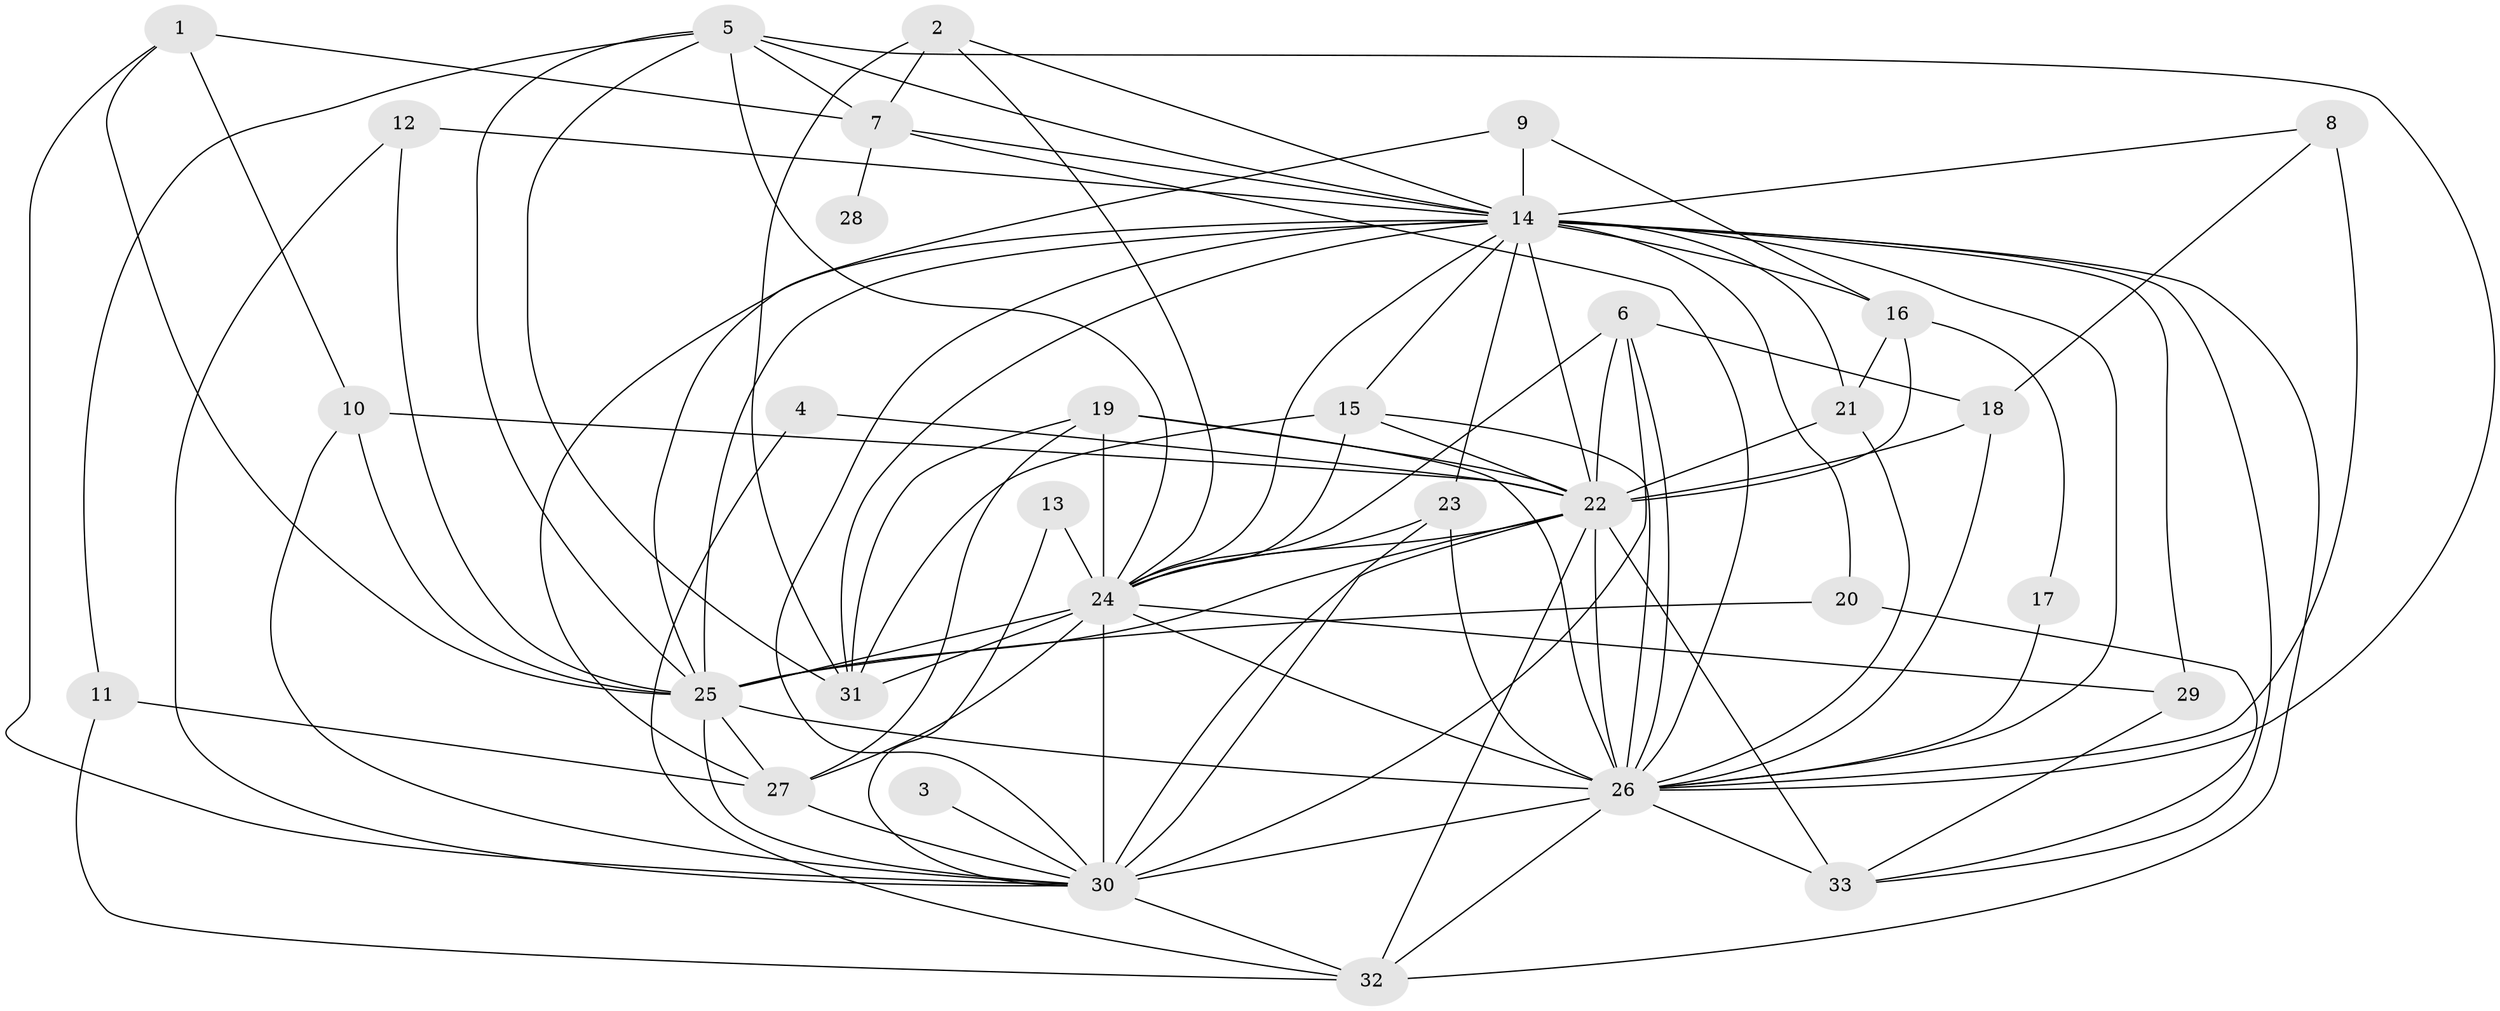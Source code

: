 // original degree distribution, {24: 0.037383177570093455, 19: 0.009345794392523364, 16: 0.018691588785046728, 13: 0.009345794392523364, 20: 0.009345794392523364, 28: 0.009345794392523364, 5: 0.06542056074766354, 3: 0.2336448598130841, 6: 0.028037383177570093, 4: 0.056074766355140186, 8: 0.009345794392523364, 2: 0.514018691588785}
// Generated by graph-tools (version 1.1) at 2025/36/03/04/25 23:36:24]
// undirected, 33 vertices, 100 edges
graph export_dot {
  node [color=gray90,style=filled];
  1;
  2;
  3;
  4;
  5;
  6;
  7;
  8;
  9;
  10;
  11;
  12;
  13;
  14;
  15;
  16;
  17;
  18;
  19;
  20;
  21;
  22;
  23;
  24;
  25;
  26;
  27;
  28;
  29;
  30;
  31;
  32;
  33;
  1 -- 7 [weight=1.0];
  1 -- 10 [weight=1.0];
  1 -- 25 [weight=1.0];
  1 -- 30 [weight=1.0];
  2 -- 7 [weight=1.0];
  2 -- 14 [weight=1.0];
  2 -- 24 [weight=1.0];
  2 -- 31 [weight=1.0];
  3 -- 30 [weight=1.0];
  4 -- 22 [weight=1.0];
  4 -- 32 [weight=1.0];
  5 -- 7 [weight=1.0];
  5 -- 11 [weight=1.0];
  5 -- 14 [weight=1.0];
  5 -- 24 [weight=1.0];
  5 -- 25 [weight=1.0];
  5 -- 26 [weight=1.0];
  5 -- 31 [weight=1.0];
  6 -- 18 [weight=1.0];
  6 -- 22 [weight=1.0];
  6 -- 24 [weight=1.0];
  6 -- 26 [weight=1.0];
  6 -- 30 [weight=1.0];
  7 -- 14 [weight=1.0];
  7 -- 26 [weight=1.0];
  7 -- 28 [weight=1.0];
  8 -- 14 [weight=1.0];
  8 -- 18 [weight=1.0];
  8 -- 26 [weight=2.0];
  9 -- 14 [weight=2.0];
  9 -- 16 [weight=1.0];
  9 -- 25 [weight=1.0];
  10 -- 22 [weight=2.0];
  10 -- 25 [weight=1.0];
  10 -- 30 [weight=1.0];
  11 -- 27 [weight=1.0];
  11 -- 32 [weight=1.0];
  12 -- 14 [weight=1.0];
  12 -- 25 [weight=1.0];
  12 -- 30 [weight=1.0];
  13 -- 24 [weight=1.0];
  13 -- 30 [weight=1.0];
  14 -- 15 [weight=2.0];
  14 -- 16 [weight=1.0];
  14 -- 20 [weight=1.0];
  14 -- 21 [weight=2.0];
  14 -- 22 [weight=5.0];
  14 -- 23 [weight=2.0];
  14 -- 24 [weight=4.0];
  14 -- 25 [weight=3.0];
  14 -- 26 [weight=11.0];
  14 -- 27 [weight=1.0];
  14 -- 29 [weight=2.0];
  14 -- 30 [weight=3.0];
  14 -- 31 [weight=5.0];
  14 -- 32 [weight=1.0];
  14 -- 33 [weight=1.0];
  15 -- 22 [weight=1.0];
  15 -- 24 [weight=1.0];
  15 -- 26 [weight=1.0];
  15 -- 31 [weight=1.0];
  16 -- 17 [weight=1.0];
  16 -- 21 [weight=1.0];
  16 -- 22 [weight=1.0];
  17 -- 26 [weight=1.0];
  18 -- 22 [weight=1.0];
  18 -- 26 [weight=1.0];
  19 -- 22 [weight=2.0];
  19 -- 24 [weight=1.0];
  19 -- 26 [weight=2.0];
  19 -- 27 [weight=1.0];
  19 -- 31 [weight=1.0];
  20 -- 25 [weight=1.0];
  20 -- 33 [weight=1.0];
  21 -- 22 [weight=1.0];
  21 -- 26 [weight=2.0];
  22 -- 24 [weight=1.0];
  22 -- 25 [weight=2.0];
  22 -- 26 [weight=3.0];
  22 -- 30 [weight=2.0];
  22 -- 32 [weight=2.0];
  22 -- 33 [weight=2.0];
  23 -- 24 [weight=2.0];
  23 -- 26 [weight=1.0];
  23 -- 30 [weight=1.0];
  24 -- 25 [weight=2.0];
  24 -- 26 [weight=3.0];
  24 -- 27 [weight=1.0];
  24 -- 29 [weight=1.0];
  24 -- 30 [weight=2.0];
  24 -- 31 [weight=2.0];
  25 -- 26 [weight=5.0];
  25 -- 27 [weight=1.0];
  25 -- 30 [weight=2.0];
  26 -- 30 [weight=5.0];
  26 -- 32 [weight=2.0];
  26 -- 33 [weight=1.0];
  27 -- 30 [weight=1.0];
  29 -- 33 [weight=1.0];
  30 -- 32 [weight=1.0];
}
